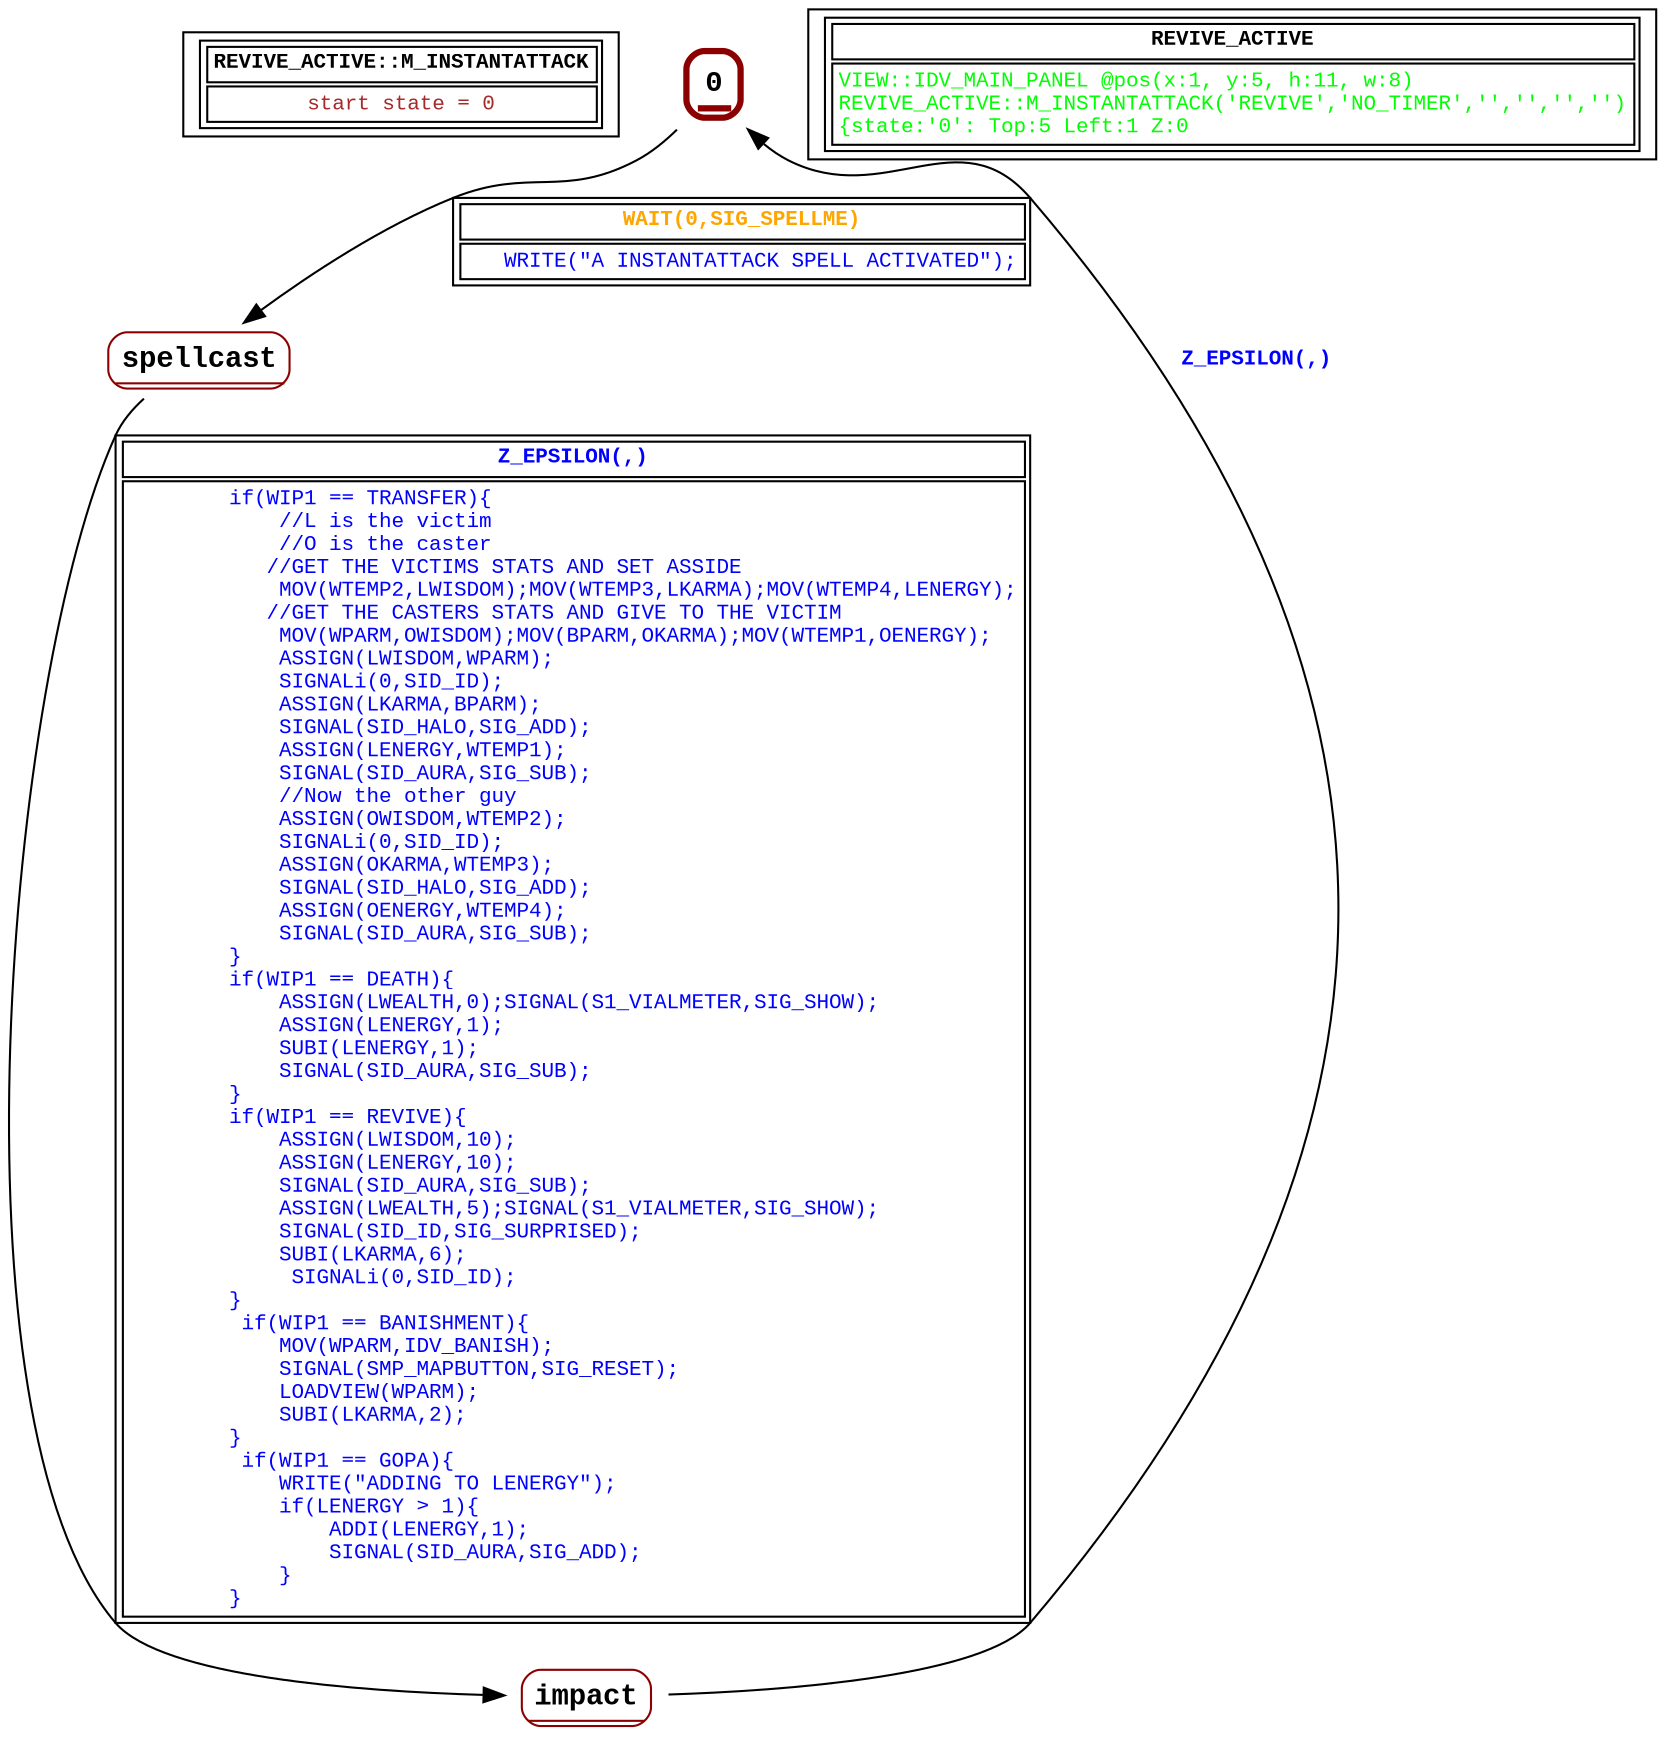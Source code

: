 digraph Automaton {
 fontname="Courier New"
	node [shape=oval, fontname="Courier New"];
	filename[shape = record, fontsize=10, label=< <table border="1"><tr><td><b>REVIVE_ACTIVE::M_INSTANTATTACK<br align="left"/></b></td></tr>
<tr><td><font point-size="10" color ="brown">start state = 0<br align="left"/></font></td></tr></table>>
];
	0[shape = none, fontsize=14, label=< <table border="3" color="darkred" style="rounded"><tr><td sides="b"><b>0<br align="left"/></b></td></tr>
</table>>];
"0" -> "spellcast" [fontcolor=orange,fontsize=10,fontname="Courier New", label=< <table border="1"><tr><td><b>WAIT(0,SIG_SPELLME)<br align="left"/></b></td></tr>
<tr><td><font point-size="10" color ="blue">   WRITE(&quot;A INSTANTATTACK SPELL ACTIVATED&quot;);<br align="left"/></font></td></tr></table>>
];
	impact[shape = none, fontsize=14, label=< <table border="1" color="darkred" style="rounded"><tr><td sides="b"><b>impact<br align="left"/></b></td></tr>
</table>>];
"impact" -> "0" [fontcolor=blue,fontsize=10,fontname="Courier New", label=< <table border="0"><tr><td><b>Z_EPSILON(,)<br align="left"/></b></td></tr>
</table>>
];
	spellcast[shape = none, fontsize=14, label=< <table border="1" color="darkred" style="rounded"><tr><td sides="b"><b>spellcast<br align="left"/></b></td></tr>
</table>>];
"spellcast" -> "impact" [fontcolor=blue,fontsize=10,fontname="Courier New", label=< <table border="1"><tr><td><b>Z_EPSILON(,)<br align="left"/></b></td></tr>
<tr><td><font point-size="10" color ="blue">        if(WIP1 == TRANSFER)&#123;<br align="left"/>            //L is the victim<br align="left"/>            //O is the caster<br align="left"/>           //GET THE VICTIMS STATS AND SET ASSIDE <br align="left"/>            MOV(WTEMP2,LWISDOM);MOV(WTEMP3,LKARMA);MOV(WTEMP4,LENERGY);<br align="left"/>           //GET THE CASTERS STATS AND GIVE TO THE VICTIM<br align="left"/>            MOV(WPARM,OWISDOM);MOV(BPARM,OKARMA);MOV(WTEMP1,OENERGY);<br align="left"/>            ASSIGN(LWISDOM,WPARM);<br align="left"/>            SIGNALi(0,SID_ID);<br align="left"/>            ASSIGN(LKARMA,BPARM);<br align="left"/>            SIGNAL(SID_HALO,SIG_ADD);<br align="left"/>            ASSIGN(LENERGY,WTEMP1);<br align="left"/>            SIGNAL(SID_AURA,SIG_SUB);<br align="left"/>            //Now the other guy<br align="left"/>            ASSIGN(OWISDOM,WTEMP2);<br align="left"/>            SIGNALi(0,SID_ID);<br align="left"/>            ASSIGN(OKARMA,WTEMP3);<br align="left"/>            SIGNAL(SID_HALO,SIG_ADD);<br align="left"/>            ASSIGN(OENERGY,WTEMP4);<br align="left"/>            SIGNAL(SID_AURA,SIG_SUB);<br align="left"/>        &#125;<br align="left"/>        if(WIP1 == DEATH)&#123; <br align="left"/>            ASSIGN(LWEALTH,0);SIGNAL(S1_VIALMETER,SIG_SHOW);<br align="left"/>            ASSIGN(LENERGY,1);<br align="left"/>            SUBI(LENERGY,1);<br align="left"/>            SIGNAL(SID_AURA,SIG_SUB);   <br align="left"/>        &#125;<br align="left"/>        if(WIP1 == REVIVE)&#123; <br align="left"/>            ASSIGN(LWISDOM,10);<br align="left"/>            ASSIGN(LENERGY,10);<br align="left"/>            SIGNAL(SID_AURA,SIG_SUB);<br align="left"/>            ASSIGN(LWEALTH,5);SIGNAL(S1_VIALMETER,SIG_SHOW);<br align="left"/>            SIGNAL(SID_ID,SIG_SURPRISED);<br align="left"/>            SUBI(LKARMA,6);<br align="left"/>             SIGNALi(0,SID_ID);<br align="left"/>        &#125;<br align="left"/>         if(WIP1 == BANISHMENT)&#123;<br align="left"/>            MOV(WPARM,IDV_BANISH);<br align="left"/>            SIGNAL(SMP_MAPBUTTON,SIG_RESET);<br align="left"/>            LOADVIEW(WPARM);<br align="left"/>            SUBI(LKARMA,2);<br align="left"/>        &#125;<br align="left"/>         if(WIP1 == GOPA)&#123;<br align="left"/>            WRITE(&quot;ADDING TO LENERGY&quot;);<br align="left"/>            if(LENERGY &gt; 1)&#123;<br align="left"/>                ADDI(LENERGY,1);<br align="left"/>                SIGNAL(SID_AURA,SIG_ADD);<br align="left"/>            &#125;<br align="left"/>        &#125;<br align="left"/></font></td></tr></table>>
];
	status[shape = record, fontsize=10, label=< <table border="1"><tr><td><b>REVIVE_ACTIVE<br align="left"/></b></td></tr>
<tr><td><font point-size="10" color ="green">VIEW::IDV_MAIN_PANEL @pos(x:1, y:5, h:11, w:8)<br align="left"/>REVIVE_ACTIVE::M_INSTANTATTACK(&apos;REVIVE&apos;,&apos;NO_TIMER&apos;,&apos;&apos;,&apos;&apos;,&apos;&apos;,&apos;&apos;)<br align="left"/>			&#123;state:&apos;0&apos;: Top:5 Left:1 Z:0<br align="left"/></font></td></tr></table>>
];
}
